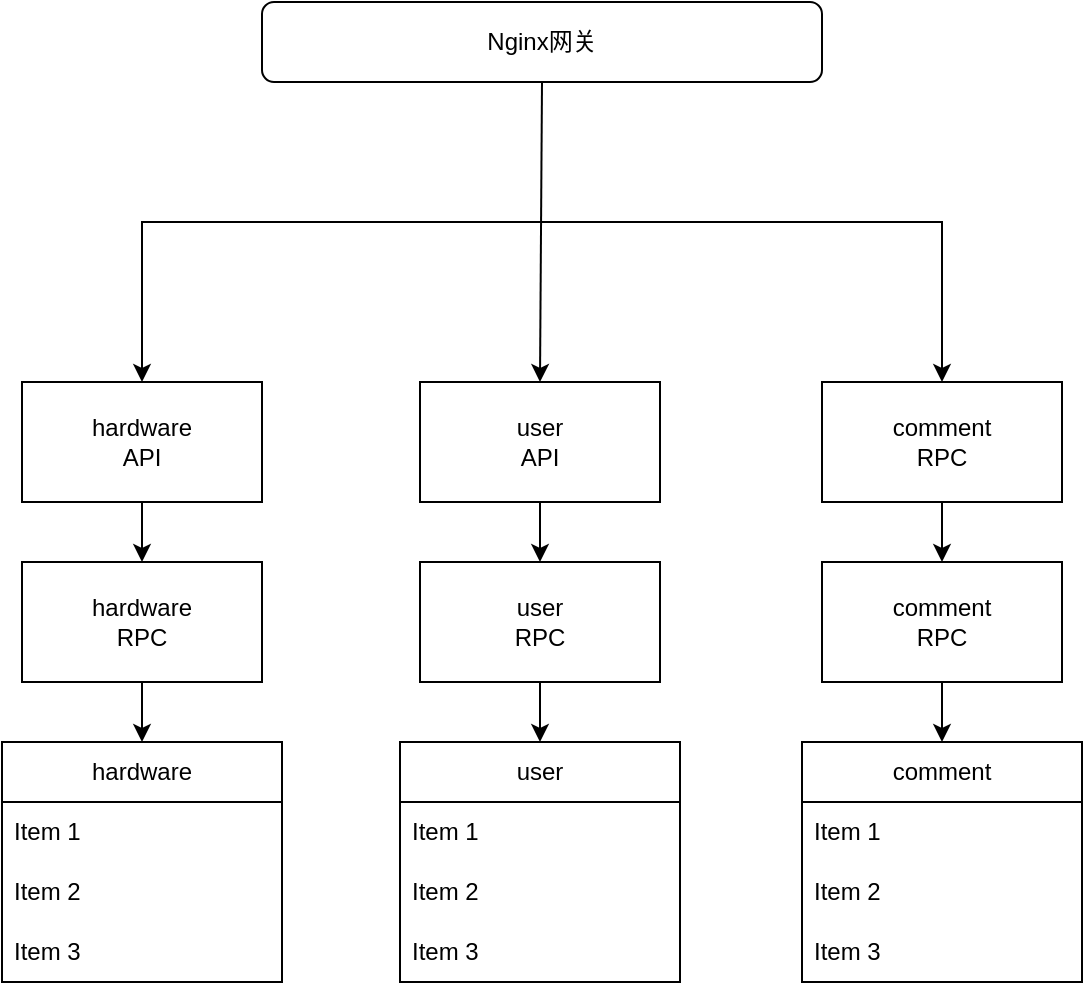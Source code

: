 <mxfile version="21.3.8" type="github">
  <diagram id="C5RBs43oDa-KdzZeNtuy" name="Page-1">
    <mxGraphModel dx="1050" dy="573" grid="1" gridSize="10" guides="1" tooltips="1" connect="1" arrows="1" fold="1" page="1" pageScale="1" pageWidth="827" pageHeight="1169" background="#ffffff" math="0" shadow="0">
      <root>
        <mxCell id="WIyWlLk6GJQsqaUBKTNV-0" />
        <mxCell id="WIyWlLk6GJQsqaUBKTNV-1" parent="WIyWlLk6GJQsqaUBKTNV-0" />
        <mxCell id="WIyWlLk6GJQsqaUBKTNV-3" value="Nginx网关" style="rounded=1;whiteSpace=wrap;html=1;fontSize=12;glass=0;strokeWidth=1;shadow=0;" parent="WIyWlLk6GJQsqaUBKTNV-1" vertex="1">
          <mxGeometry x="170" y="20" width="280" height="40" as="geometry" />
        </mxCell>
        <mxCell id="wGfuY0L1f4zVH9nWmZ6j-10" value="hardware&lt;br&gt;RPC" style="rounded=0;whiteSpace=wrap;html=1;" parent="WIyWlLk6GJQsqaUBKTNV-1" vertex="1">
          <mxGeometry x="50" y="300" width="120" height="60" as="geometry" />
        </mxCell>
        <mxCell id="wGfuY0L1f4zVH9nWmZ6j-11" value="user&lt;br&gt;RPC" style="rounded=0;whiteSpace=wrap;html=1;" parent="WIyWlLk6GJQsqaUBKTNV-1" vertex="1">
          <mxGeometry x="249" y="300" width="120" height="60" as="geometry" />
        </mxCell>
        <mxCell id="wGfuY0L1f4zVH9nWmZ6j-12" value="comment&lt;br&gt;RPC" style="rounded=0;whiteSpace=wrap;html=1;" parent="WIyWlLk6GJQsqaUBKTNV-1" vertex="1">
          <mxGeometry x="450" y="300" width="120" height="60" as="geometry" />
        </mxCell>
        <mxCell id="wGfuY0L1f4zVH9nWmZ6j-14" value="" style="endArrow=classic;html=1;rounded=0;exitX=0.5;exitY=1;exitDx=0;exitDy=0;entryX=0.5;entryY=0;entryDx=0;entryDy=0;" parent="WIyWlLk6GJQsqaUBKTNV-1" source="wGfuY0L1f4zVH9nWmZ6j-12" edge="1" target="wGfuY0L1f4zVH9nWmZ6j-27">
          <mxGeometry width="50" height="50" relative="1" as="geometry">
            <mxPoint x="470" y="300" as="sourcePoint" />
            <mxPoint x="474" y="380" as="targetPoint" />
          </mxGeometry>
        </mxCell>
        <mxCell id="wGfuY0L1f4zVH9nWmZ6j-16" value="" style="endArrow=classic;html=1;rounded=0;exitX=0.5;exitY=1;exitDx=0;exitDy=0;entryX=0.5;entryY=0;entryDx=0;entryDy=0;" parent="WIyWlLk6GJQsqaUBKTNV-1" source="wGfuY0L1f4zVH9nWmZ6j-11" edge="1" target="wGfuY0L1f4zVH9nWmZ6j-19">
          <mxGeometry width="50" height="50" relative="1" as="geometry">
            <mxPoint x="390" y="320" as="sourcePoint" />
            <mxPoint x="309" y="380" as="targetPoint" />
          </mxGeometry>
        </mxCell>
        <mxCell id="wGfuY0L1f4zVH9nWmZ6j-17" value="" style="endArrow=classic;html=1;rounded=0;exitX=0.5;exitY=1;exitDx=0;exitDy=0;entryX=0.5;entryY=0;entryDx=0;entryDy=0;" parent="WIyWlLk6GJQsqaUBKTNV-1" source="wGfuY0L1f4zVH9nWmZ6j-10" edge="1" target="wGfuY0L1f4zVH9nWmZ6j-23">
          <mxGeometry width="50" height="50" relative="1" as="geometry">
            <mxPoint x="390" y="320" as="sourcePoint" />
            <mxPoint x="150" y="380" as="targetPoint" />
          </mxGeometry>
        </mxCell>
        <mxCell id="wGfuY0L1f4zVH9nWmZ6j-19" value="user" style="swimlane;fontStyle=0;childLayout=stackLayout;horizontal=1;startSize=30;horizontalStack=0;resizeParent=1;resizeParentMax=0;resizeLast=0;collapsible=1;marginBottom=0;whiteSpace=wrap;html=1;" parent="WIyWlLk6GJQsqaUBKTNV-1" vertex="1">
          <mxGeometry x="239" y="390" width="140" height="120" as="geometry" />
        </mxCell>
        <mxCell id="wGfuY0L1f4zVH9nWmZ6j-20" value="Item 1" style="text;strokeColor=none;fillColor=none;align=left;verticalAlign=middle;spacingLeft=4;spacingRight=4;overflow=hidden;points=[[0,0.5],[1,0.5]];portConstraint=eastwest;rotatable=0;whiteSpace=wrap;html=1;" parent="wGfuY0L1f4zVH9nWmZ6j-19" vertex="1">
          <mxGeometry y="30" width="140" height="30" as="geometry" />
        </mxCell>
        <mxCell id="wGfuY0L1f4zVH9nWmZ6j-21" value="Item 2" style="text;strokeColor=none;fillColor=none;align=left;verticalAlign=middle;spacingLeft=4;spacingRight=4;overflow=hidden;points=[[0,0.5],[1,0.5]];portConstraint=eastwest;rotatable=0;whiteSpace=wrap;html=1;" parent="wGfuY0L1f4zVH9nWmZ6j-19" vertex="1">
          <mxGeometry y="60" width="140" height="30" as="geometry" />
        </mxCell>
        <mxCell id="wGfuY0L1f4zVH9nWmZ6j-22" value="Item 3" style="text;strokeColor=none;fillColor=none;align=left;verticalAlign=middle;spacingLeft=4;spacingRight=4;overflow=hidden;points=[[0,0.5],[1,0.5]];portConstraint=eastwest;rotatable=0;whiteSpace=wrap;html=1;" parent="wGfuY0L1f4zVH9nWmZ6j-19" vertex="1">
          <mxGeometry y="90" width="140" height="30" as="geometry" />
        </mxCell>
        <mxCell id="wGfuY0L1f4zVH9nWmZ6j-23" value="hardware" style="swimlane;fontStyle=0;childLayout=stackLayout;horizontal=1;startSize=30;horizontalStack=0;resizeParent=1;resizeParentMax=0;resizeLast=0;collapsible=1;marginBottom=0;whiteSpace=wrap;html=1;" parent="WIyWlLk6GJQsqaUBKTNV-1" vertex="1">
          <mxGeometry x="40" y="390" width="140" height="120" as="geometry">
            <mxRectangle x="80" y="380" width="60" height="30" as="alternateBounds" />
          </mxGeometry>
        </mxCell>
        <mxCell id="wGfuY0L1f4zVH9nWmZ6j-24" value="Item 1" style="text;strokeColor=none;fillColor=none;align=left;verticalAlign=middle;spacingLeft=4;spacingRight=4;overflow=hidden;points=[[0,0.5],[1,0.5]];portConstraint=eastwest;rotatable=0;whiteSpace=wrap;html=1;" parent="wGfuY0L1f4zVH9nWmZ6j-23" vertex="1">
          <mxGeometry y="30" width="140" height="30" as="geometry" />
        </mxCell>
        <mxCell id="wGfuY0L1f4zVH9nWmZ6j-25" value="Item 2" style="text;strokeColor=none;fillColor=none;align=left;verticalAlign=middle;spacingLeft=4;spacingRight=4;overflow=hidden;points=[[0,0.5],[1,0.5]];portConstraint=eastwest;rotatable=0;whiteSpace=wrap;html=1;" parent="wGfuY0L1f4zVH9nWmZ6j-23" vertex="1">
          <mxGeometry y="60" width="140" height="30" as="geometry" />
        </mxCell>
        <mxCell id="wGfuY0L1f4zVH9nWmZ6j-26" value="Item 3" style="text;strokeColor=none;fillColor=none;align=left;verticalAlign=middle;spacingLeft=4;spacingRight=4;overflow=hidden;points=[[0,0.5],[1,0.5]];portConstraint=eastwest;rotatable=0;whiteSpace=wrap;html=1;" parent="wGfuY0L1f4zVH9nWmZ6j-23" vertex="1">
          <mxGeometry y="90" width="140" height="30" as="geometry" />
        </mxCell>
        <mxCell id="wGfuY0L1f4zVH9nWmZ6j-27" value="comment" style="swimlane;fontStyle=0;childLayout=stackLayout;horizontal=1;startSize=30;horizontalStack=0;resizeParent=1;resizeParentMax=0;resizeLast=0;collapsible=1;marginBottom=0;whiteSpace=wrap;html=1;" parent="WIyWlLk6GJQsqaUBKTNV-1" vertex="1">
          <mxGeometry x="440" y="390" width="140" height="120" as="geometry" />
        </mxCell>
        <mxCell id="wGfuY0L1f4zVH9nWmZ6j-28" value="Item 1" style="text;strokeColor=none;fillColor=none;align=left;verticalAlign=middle;spacingLeft=4;spacingRight=4;overflow=hidden;points=[[0,0.5],[1,0.5]];portConstraint=eastwest;rotatable=0;whiteSpace=wrap;html=1;" parent="wGfuY0L1f4zVH9nWmZ6j-27" vertex="1">
          <mxGeometry y="30" width="140" height="30" as="geometry" />
        </mxCell>
        <mxCell id="wGfuY0L1f4zVH9nWmZ6j-29" value="Item 2" style="text;strokeColor=none;fillColor=none;align=left;verticalAlign=middle;spacingLeft=4;spacingRight=4;overflow=hidden;points=[[0,0.5],[1,0.5]];portConstraint=eastwest;rotatable=0;whiteSpace=wrap;html=1;" parent="wGfuY0L1f4zVH9nWmZ6j-27" vertex="1">
          <mxGeometry y="60" width="140" height="30" as="geometry" />
        </mxCell>
        <mxCell id="wGfuY0L1f4zVH9nWmZ6j-30" value="Item 3" style="text;strokeColor=none;fillColor=none;align=left;verticalAlign=middle;spacingLeft=4;spacingRight=4;overflow=hidden;points=[[0,0.5],[1,0.5]];portConstraint=eastwest;rotatable=0;whiteSpace=wrap;html=1;" parent="wGfuY0L1f4zVH9nWmZ6j-27" vertex="1">
          <mxGeometry y="90" width="140" height="30" as="geometry" />
        </mxCell>
        <mxCell id="X_O1ksmUCttVMGzJreqS-14" value="" style="endArrow=classic;html=1;rounded=0;entryX=0.5;entryY=0;entryDx=0;entryDy=0;" parent="WIyWlLk6GJQsqaUBKTNV-1" target="wGfuY0L1f4zVH9nWmZ6j-11" edge="1" source="3YhLqTwl9In5m9o0-fu4-1">
          <mxGeometry width="50" height="50" relative="1" as="geometry">
            <mxPoint x="310" y="120" as="sourcePoint" />
            <mxPoint x="440" y="270" as="targetPoint" />
          </mxGeometry>
        </mxCell>
        <mxCell id="3YhLqTwl9In5m9o0-fu4-0" value="hardware&lt;br style=&quot;border-color: var(--border-color);&quot;&gt;API" style="rounded=0;whiteSpace=wrap;html=1;" vertex="1" parent="WIyWlLk6GJQsqaUBKTNV-1">
          <mxGeometry x="50" y="210" width="120" height="60" as="geometry" />
        </mxCell>
        <mxCell id="3YhLqTwl9In5m9o0-fu4-2" value="comment&lt;br style=&quot;border-color: var(--border-color);&quot;&gt;RPC" style="rounded=0;whiteSpace=wrap;html=1;" vertex="1" parent="WIyWlLk6GJQsqaUBKTNV-1">
          <mxGeometry x="450" y="210" width="120" height="60" as="geometry" />
        </mxCell>
        <mxCell id="3YhLqTwl9In5m9o0-fu4-1" value="user&lt;br style=&quot;border-color: var(--border-color);&quot;&gt;API" style="rounded=0;whiteSpace=wrap;html=1;" vertex="1" parent="WIyWlLk6GJQsqaUBKTNV-1">
          <mxGeometry x="249" y="210" width="120" height="60" as="geometry" />
        </mxCell>
        <mxCell id="3YhLqTwl9In5m9o0-fu4-10" value="" style="endArrow=classic;html=1;rounded=0;exitX=0.5;exitY=1;exitDx=0;exitDy=0;entryX=0.5;entryY=0;entryDx=0;entryDy=0;" edge="1" parent="WIyWlLk6GJQsqaUBKTNV-1" source="3YhLqTwl9In5m9o0-fu4-2" target="wGfuY0L1f4zVH9nWmZ6j-12">
          <mxGeometry width="50" height="50" relative="1" as="geometry">
            <mxPoint x="390" y="310" as="sourcePoint" />
            <mxPoint x="440" y="260" as="targetPoint" />
          </mxGeometry>
        </mxCell>
        <mxCell id="3YhLqTwl9In5m9o0-fu4-11" value="" style="endArrow=classic;html=1;rounded=0;exitX=0.5;exitY=1;exitDx=0;exitDy=0;entryX=0.5;entryY=0;entryDx=0;entryDy=0;" edge="1" parent="WIyWlLk6GJQsqaUBKTNV-1" source="3YhLqTwl9In5m9o0-fu4-0" target="wGfuY0L1f4zVH9nWmZ6j-10">
          <mxGeometry width="50" height="50" relative="1" as="geometry">
            <mxPoint x="390" y="310" as="sourcePoint" />
            <mxPoint x="440" y="260" as="targetPoint" />
          </mxGeometry>
        </mxCell>
        <mxCell id="3YhLqTwl9In5m9o0-fu4-13" value="" style="endArrow=classic;html=1;rounded=0;exitX=0.5;exitY=1;exitDx=0;exitDy=0;entryX=0.5;entryY=0;entryDx=0;entryDy=0;" edge="1" parent="WIyWlLk6GJQsqaUBKTNV-1" source="WIyWlLk6GJQsqaUBKTNV-3" target="3YhLqTwl9In5m9o0-fu4-1">
          <mxGeometry relative="1" as="geometry">
            <mxPoint x="360" y="280" as="sourcePoint" />
            <mxPoint x="310" y="130" as="targetPoint" />
          </mxGeometry>
        </mxCell>
        <mxCell id="3YhLqTwl9In5m9o0-fu4-15" value="" style="endArrow=classic;html=1;rounded=0;entryX=0.5;entryY=0;entryDx=0;entryDy=0;" edge="1" parent="WIyWlLk6GJQsqaUBKTNV-1" target="3YhLqTwl9In5m9o0-fu4-2">
          <mxGeometry width="50" height="50" relative="1" as="geometry">
            <mxPoint x="310" y="130" as="sourcePoint" />
            <mxPoint x="440" y="260" as="targetPoint" />
            <Array as="points">
              <mxPoint x="510" y="130" />
            </Array>
          </mxGeometry>
        </mxCell>
        <mxCell id="3YhLqTwl9In5m9o0-fu4-16" value="" style="endArrow=classic;html=1;rounded=0;entryX=0.5;entryY=0;entryDx=0;entryDy=0;" edge="1" parent="WIyWlLk6GJQsqaUBKTNV-1" target="3YhLqTwl9In5m9o0-fu4-0">
          <mxGeometry width="50" height="50" relative="1" as="geometry">
            <mxPoint x="310" y="130" as="sourcePoint" />
            <mxPoint x="440" y="260" as="targetPoint" />
            <Array as="points">
              <mxPoint x="110" y="130" />
            </Array>
          </mxGeometry>
        </mxCell>
      </root>
    </mxGraphModel>
  </diagram>
</mxfile>
